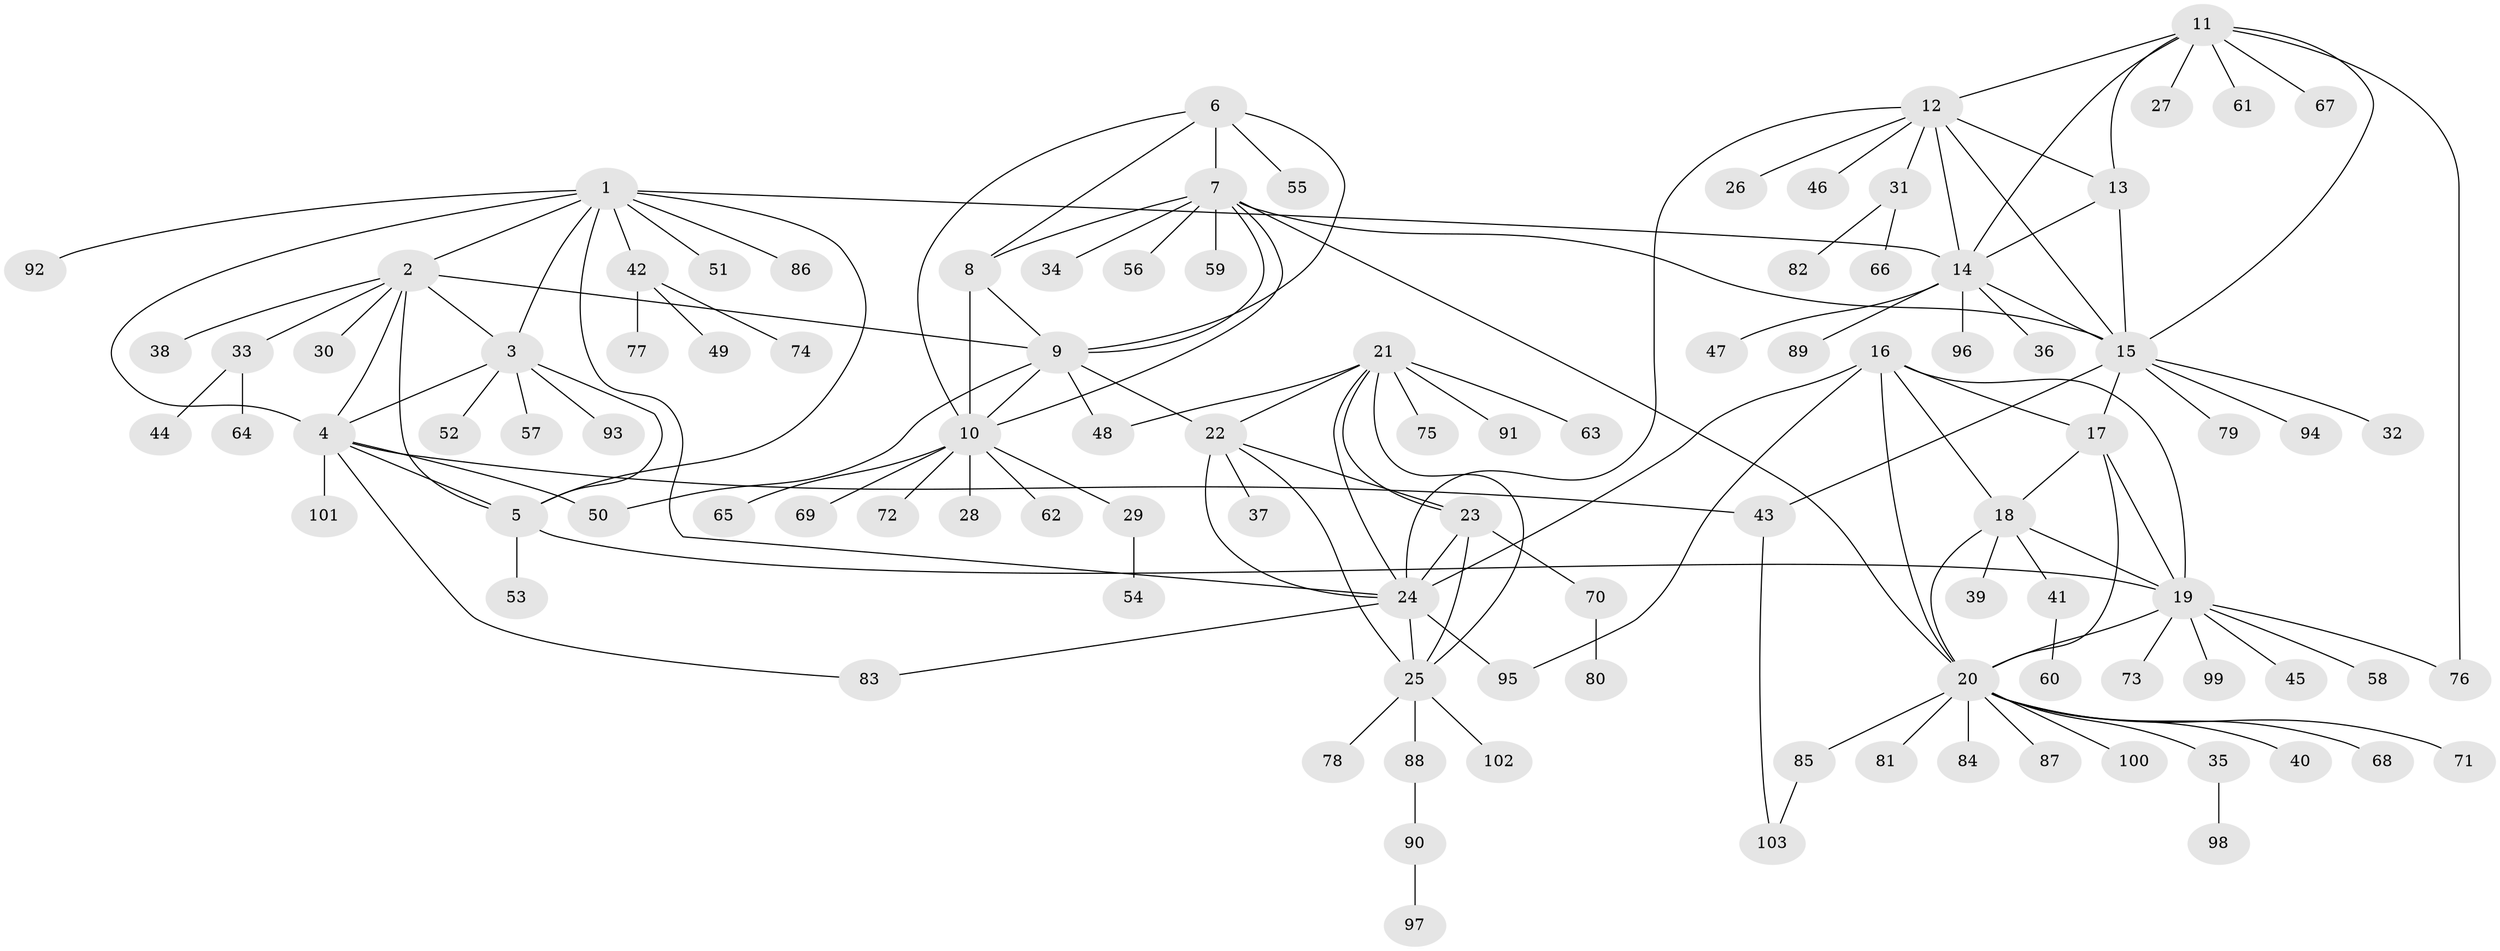// Generated by graph-tools (version 1.1) at 2025/50/03/09/25 03:50:27]
// undirected, 103 vertices, 145 edges
graph export_dot {
graph [start="1"]
  node [color=gray90,style=filled];
  1;
  2;
  3;
  4;
  5;
  6;
  7;
  8;
  9;
  10;
  11;
  12;
  13;
  14;
  15;
  16;
  17;
  18;
  19;
  20;
  21;
  22;
  23;
  24;
  25;
  26;
  27;
  28;
  29;
  30;
  31;
  32;
  33;
  34;
  35;
  36;
  37;
  38;
  39;
  40;
  41;
  42;
  43;
  44;
  45;
  46;
  47;
  48;
  49;
  50;
  51;
  52;
  53;
  54;
  55;
  56;
  57;
  58;
  59;
  60;
  61;
  62;
  63;
  64;
  65;
  66;
  67;
  68;
  69;
  70;
  71;
  72;
  73;
  74;
  75;
  76;
  77;
  78;
  79;
  80;
  81;
  82;
  83;
  84;
  85;
  86;
  87;
  88;
  89;
  90;
  91;
  92;
  93;
  94;
  95;
  96;
  97;
  98;
  99;
  100;
  101;
  102;
  103;
  1 -- 2;
  1 -- 3;
  1 -- 4;
  1 -- 5;
  1 -- 14;
  1 -- 24;
  1 -- 42;
  1 -- 51;
  1 -- 86;
  1 -- 92;
  2 -- 3;
  2 -- 4;
  2 -- 5;
  2 -- 9;
  2 -- 30;
  2 -- 33;
  2 -- 38;
  3 -- 4;
  3 -- 5;
  3 -- 52;
  3 -- 57;
  3 -- 93;
  4 -- 5;
  4 -- 43;
  4 -- 50;
  4 -- 83;
  4 -- 101;
  5 -- 19;
  5 -- 53;
  6 -- 7;
  6 -- 8;
  6 -- 9;
  6 -- 10;
  6 -- 55;
  7 -- 8;
  7 -- 9;
  7 -- 10;
  7 -- 15;
  7 -- 20;
  7 -- 34;
  7 -- 56;
  7 -- 59;
  8 -- 9;
  8 -- 10;
  9 -- 10;
  9 -- 22;
  9 -- 48;
  9 -- 50;
  10 -- 28;
  10 -- 29;
  10 -- 62;
  10 -- 65;
  10 -- 69;
  10 -- 72;
  11 -- 12;
  11 -- 13;
  11 -- 14;
  11 -- 15;
  11 -- 27;
  11 -- 61;
  11 -- 67;
  11 -- 76;
  12 -- 13;
  12 -- 14;
  12 -- 15;
  12 -- 24;
  12 -- 26;
  12 -- 31;
  12 -- 46;
  13 -- 14;
  13 -- 15;
  14 -- 15;
  14 -- 36;
  14 -- 47;
  14 -- 89;
  14 -- 96;
  15 -- 17;
  15 -- 32;
  15 -- 43;
  15 -- 79;
  15 -- 94;
  16 -- 17;
  16 -- 18;
  16 -- 19;
  16 -- 20;
  16 -- 24;
  16 -- 95;
  17 -- 18;
  17 -- 19;
  17 -- 20;
  18 -- 19;
  18 -- 20;
  18 -- 39;
  18 -- 41;
  19 -- 20;
  19 -- 45;
  19 -- 58;
  19 -- 73;
  19 -- 76;
  19 -- 99;
  20 -- 35;
  20 -- 40;
  20 -- 68;
  20 -- 71;
  20 -- 81;
  20 -- 84;
  20 -- 85;
  20 -- 87;
  20 -- 100;
  21 -- 22;
  21 -- 23;
  21 -- 24;
  21 -- 25;
  21 -- 48;
  21 -- 63;
  21 -- 75;
  21 -- 91;
  22 -- 23;
  22 -- 24;
  22 -- 25;
  22 -- 37;
  23 -- 24;
  23 -- 25;
  23 -- 70;
  24 -- 25;
  24 -- 83;
  24 -- 95;
  25 -- 78;
  25 -- 88;
  25 -- 102;
  29 -- 54;
  31 -- 66;
  31 -- 82;
  33 -- 44;
  33 -- 64;
  35 -- 98;
  41 -- 60;
  42 -- 49;
  42 -- 74;
  42 -- 77;
  43 -- 103;
  70 -- 80;
  85 -- 103;
  88 -- 90;
  90 -- 97;
}
